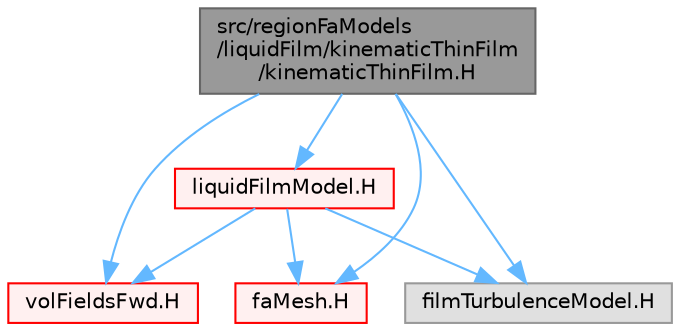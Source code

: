 digraph "src/regionFaModels/liquidFilm/kinematicThinFilm/kinematicThinFilm.H"
{
 // LATEX_PDF_SIZE
  bgcolor="transparent";
  edge [fontname=Helvetica,fontsize=10,labelfontname=Helvetica,labelfontsize=10];
  node [fontname=Helvetica,fontsize=10,shape=box,height=0.2,width=0.4];
  Node1 [id="Node000001",label="src/regionFaModels\l/liquidFilm/kinematicThinFilm\l/kinematicThinFilm.H",height=0.2,width=0.4,color="gray40", fillcolor="grey60", style="filled", fontcolor="black",tooltip=" "];
  Node1 -> Node2 [id="edge1_Node000001_Node000002",color="steelblue1",style="solid",tooltip=" "];
  Node2 [id="Node000002",label="volFieldsFwd.H",height=0.2,width=0.4,color="red", fillcolor="#FFF0F0", style="filled",URL="$volFieldsFwd_8H.html",tooltip="Forwards and collection of common volume field types."];
  Node1 -> Node128 [id="edge2_Node000001_Node000128",color="steelblue1",style="solid",tooltip=" "];
  Node128 [id="Node000128",label="liquidFilmModel.H",height=0.2,width=0.4,color="red", fillcolor="#FFF0F0", style="filled",URL="$liquidFilmModel_8H.html",tooltip=" "];
  Node128 -> Node2 [id="edge3_Node000128_Node000002",color="steelblue1",style="solid",tooltip=" "];
  Node128 -> Node264 [id="edge4_Node000128_Node000264",color="steelblue1",style="solid",tooltip=" "];
  Node264 [id="Node000264",label="faMesh.H",height=0.2,width=0.4,color="red", fillcolor="#FFF0F0", style="filled",URL="$faMesh_8H.html",tooltip=" "];
  Node128 -> Node490 [id="edge5_Node000128_Node000490",color="steelblue1",style="solid",tooltip=" "];
  Node490 [id="Node000490",label="filmTurbulenceModel.H",height=0.2,width=0.4,color="grey60", fillcolor="#E0E0E0", style="filled",tooltip=" "];
  Node1 -> Node264 [id="edge6_Node000001_Node000264",color="steelblue1",style="solid",tooltip=" "];
  Node1 -> Node490 [id="edge7_Node000001_Node000490",color="steelblue1",style="solid",tooltip=" "];
}
